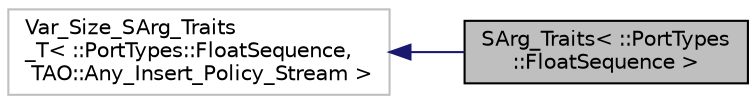 digraph "SArg_Traits&lt; ::PortTypes::FloatSequence &gt;"
{
 // INTERACTIVE_SVG=YES
  edge [fontname="Helvetica",fontsize="10",labelfontname="Helvetica",labelfontsize="10"];
  node [fontname="Helvetica",fontsize="10",shape=record];
  rankdir="LR";
  Node1 [label="SArg_Traits\< ::PortTypes\l::FloatSequence \>",height=0.2,width=0.4,color="black", fillcolor="grey75", style="filled", fontcolor="black"];
  Node2 -> Node1 [dir="back",color="midnightblue",fontsize="10",style="solid",fontname="Helvetica"];
  Node2 [label="Var_Size_SArg_Traits\l_T\< ::PortTypes::FloatSequence,\l TAO::Any_Insert_Policy_Stream \>",height=0.2,width=0.4,color="grey75", fillcolor="white", style="filled"];
}
